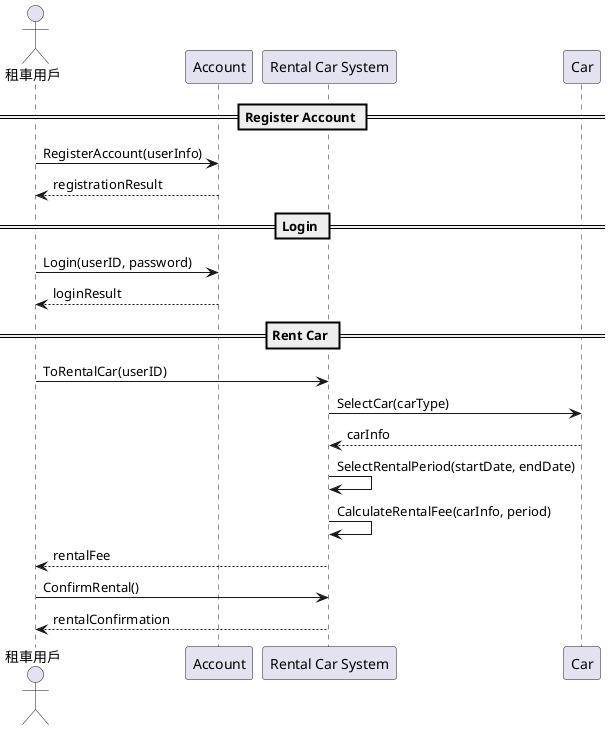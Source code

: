 @startuml
actor User as "租車用戶"
participant Account
participant RentalCarSystem as "Rental Car System"
participant Car

== Register Account ==
User -> Account: RegisterAccount(userInfo)
Account --> User: registrationResult

== Login ==
User -> Account: Login(userID, password)
Account --> User: loginResult

== Rent Car ==
User -> RentalCarSystem: ToRentalCar(userID)
RentalCarSystem -> Car: SelectCar(carType)
Car --> RentalCarSystem: carInfo
RentalCarSystem -> RentalCarSystem: SelectRentalPeriod(startDate, endDate)
RentalCarSystem -> RentalCarSystem: CalculateRentalFee(carInfo, period)
RentalCarSystem --> User: rentalFee
User -> RentalCarSystem: ConfirmRental()
RentalCarSystem --> User: rentalConfirmation

@enduml
